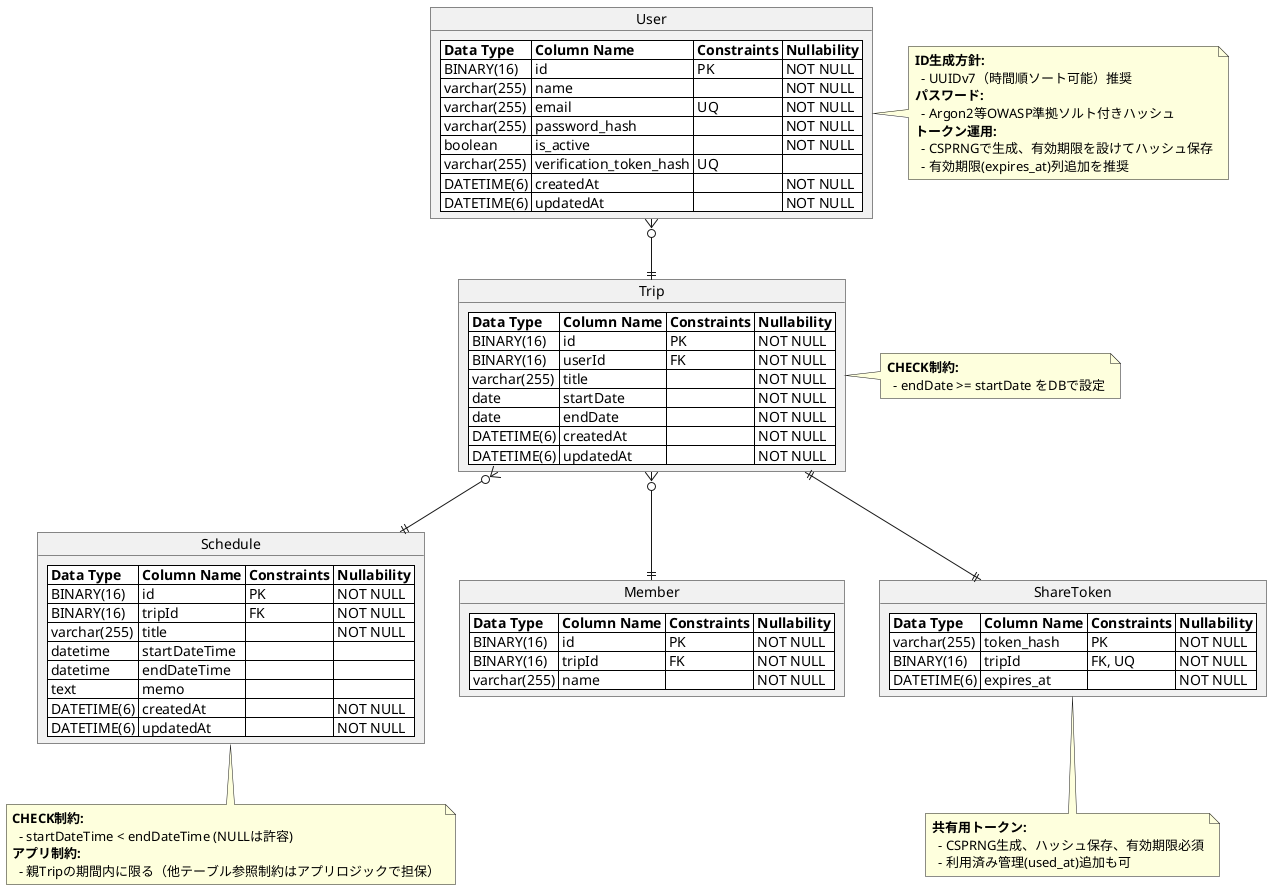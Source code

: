 @startuml

object User {
  <#white>| <b>Data Type</b> | <b>Column Name</b> | <b>Constraints</b> | <b>Nullability</b> |
  <#white>| BINARY(16) | id | PK | NOT NULL |
  <#white>| varchar(255) | name | | NOT NULL |
  <#white>| varchar(255) | email | UQ | NOT NULL |
  <#white>| varchar(255) | password_hash | | NOT NULL |
  <#white>| boolean | is_active | | NOT NULL |
  <#white>| varchar(255) | verification_token_hash | UQ | |
  <#white>| DATETIME(6) | createdAt | | NOT NULL |
  <#white>| DATETIME(6) | updatedAt | | NOT NULL |
}
note right of User
  <b>ID生成方針:</b>
    - UUIDv7（時間順ソート可能）推奨
  <b>パスワード:</b>
    - Argon2等OWASP準拠ソルト付きハッシュ
  <b>トークン運用:</b>
    - CSPRNGで生成、有効期限を設けてハッシュ保存
    - 有効期限(expires_at)列追加を推奨
end note

object Trip {
  <#white>| <b>Data Type</b> | <b>Column Name</b> | <b>Constraints</b> | <b>Nullability</b> |
  <#white>| BINARY(16) | id | PK | NOT NULL |
  <#white>| BINARY(16) | userId | FK | NOT NULL |
  <#white>| varchar(255) | title | | NOT NULL |
  <#white>| date | startDate | | NOT NULL |
  <#white>| date | endDate | | NOT NULL |
  <#white>| DATETIME(6) | createdAt | | NOT NULL |
  <#white>| DATETIME(6) | updatedAt | | NOT NULL |
}
note right of Trip
  <b>CHECK制約:</b>
    - endDate >= startDate をDBで設定
end note

object Schedule {
  <#white>| <b>Data Type</b> | <b>Column Name</b> | <b>Constraints</b> | <b>Nullability</b> |
  <#white>| BINARY(16) | id | PK | NOT NULL |
  <#white>| BINARY(16) | tripId | FK | NOT NULL |
  <#white>| varchar(255) | title | | NOT NULL |
  <#white>| datetime | startDateTime | | |
  <#white>| datetime | endDateTime | | |
  <#white>| text | memo | | |
  <#white>| DATETIME(6) | createdAt | | NOT NULL |
  <#white>| DATETIME(6) | updatedAt | | NOT NULL |
}
note bottom of Schedule
  <b>CHECK制約:</b>
    - startDateTime < endDateTime (NULLは許容)
  <b>アプリ制約:</b>
    - 親Tripの期間内に限る（他テーブル参照制約はアプリロジックで担保）
end note

object Member {
  <#white>| <b>Data Type</b> | <b>Column Name</b> | <b>Constraints</b> | <b>Nullability</b> |
  <#white>| BINARY(16) | id | PK | NOT NULL |
  <#white>| BINARY(16) | tripId | FK | NOT NULL |
  <#white>| varchar(255) | name | | NOT NULL |
}

object ShareToken {
  <#white>| <b>Data Type</b> | <b>Column Name</b> | <b>Constraints</b> | <b>Nullability</b> |
  <#white>| varchar(255) | token_hash | PK | NOT NULL |
  <#white>| BINARY(16) | tripId | FK, UQ | NOT NULL |
  <#white>| DATETIME(6) | expires_at | | NOT NULL |
}
note bottom of ShareToken
  <b>共有用トークン:</b>
    - CSPRNG生成、ハッシュ保存、有効期限必須
    - 利用済み管理(used_at)追加も可
end note

User }o--|| Trip
Trip }o--|| Schedule
Trip }o--|| Member
Trip ||--|| ShareToken

@enduml
